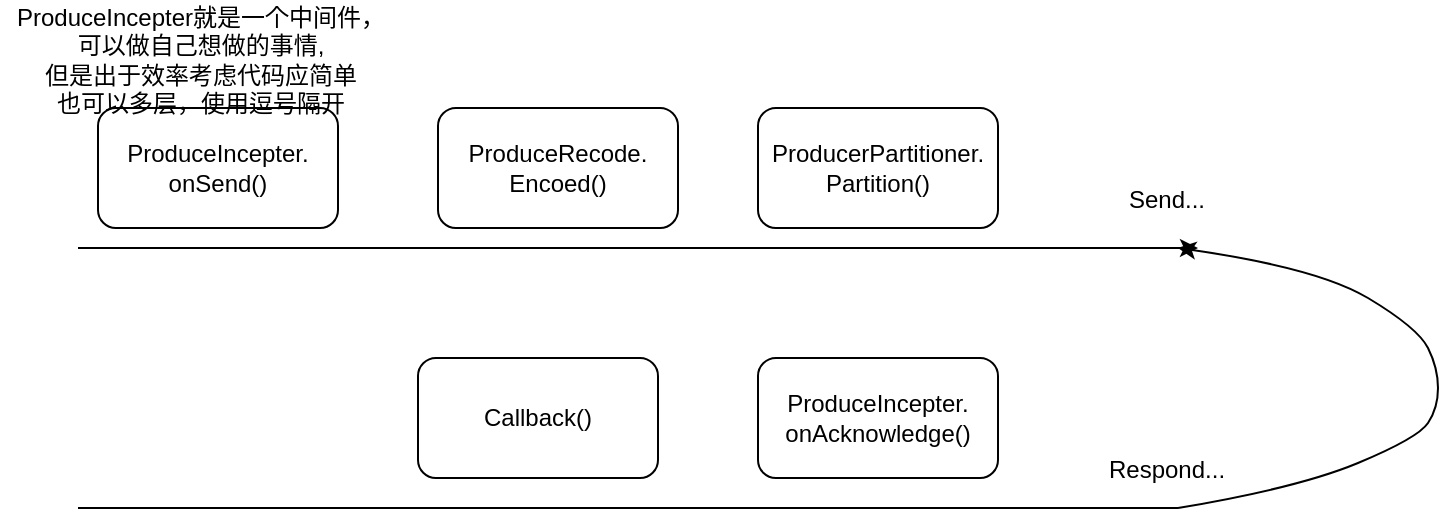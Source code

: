 <mxfile version="12.9.3" type="device"><diagram id="Cs_aNJF_iXx7HudHCJtJ" name="Page-1"><mxGraphModel dx="1229" dy="880" grid="1" gridSize="10" guides="1" tooltips="1" connect="1" arrows="1" fold="1" page="1" pageScale="1" pageWidth="827" pageHeight="1169" math="0" shadow="0"><root><mxCell id="0"/><mxCell id="1" parent="0"/><mxCell id="zt10esWEfDGxzvH3P2vt-2" value="" style="endArrow=classic;html=1;" parent="1" edge="1"><mxGeometry width="50" height="50" relative="1" as="geometry"><mxPoint x="390" y="470" as="sourcePoint"/><mxPoint x="950" y="470" as="targetPoint"/></mxGeometry></mxCell><mxCell id="zt10esWEfDGxzvH3P2vt-3" value="ProduceIncepter.&lt;br&gt;onSend()&lt;br&gt;" style="rounded=1;whiteSpace=wrap;html=1;" parent="1" vertex="1"><mxGeometry x="400" y="400" width="120" height="60" as="geometry"/></mxCell><mxCell id="zt10esWEfDGxzvH3P2vt-4" value="ProduceRecode.&lt;br&gt;Encoed()&lt;br&gt;" style="rounded=1;whiteSpace=wrap;html=1;" parent="1" vertex="1"><mxGeometry x="570" y="400" width="120" height="60" as="geometry"/></mxCell><mxCell id="zt10esWEfDGxzvH3P2vt-6" value="ProducerPartitioner.&lt;br&gt;Partition()" style="rounded=1;whiteSpace=wrap;html=1;" parent="1" vertex="1"><mxGeometry x="730" y="400" width="120" height="60" as="geometry"/></mxCell><mxCell id="zt10esWEfDGxzvH3P2vt-8" value="" style="curved=1;endArrow=classic;html=1;" parent="1" edge="1"><mxGeometry width="50" height="50" relative="1" as="geometry"><mxPoint x="940" y="600" as="sourcePoint"/><mxPoint x="940" y="470" as="targetPoint"/><Array as="points"><mxPoint x="1000" y="590"/><mxPoint x="1060" y="565"/><mxPoint x="1070" y="550"/><mxPoint x="1070" y="530"/><mxPoint x="1060" y="510"/><mxPoint x="1010" y="480"/></Array></mxGeometry></mxCell><mxCell id="zt10esWEfDGxzvH3P2vt-9" value="" style="endArrow=none;html=1;" parent="1" edge="1"><mxGeometry width="50" height="50" relative="1" as="geometry"><mxPoint x="390" y="600" as="sourcePoint"/><mxPoint x="940" y="600" as="targetPoint"/><Array as="points"><mxPoint x="660" y="600"/></Array></mxGeometry></mxCell><mxCell id="zt10esWEfDGxzvH3P2vt-10" value="&lt;span style=&quot;white-space: normal&quot;&gt;ProduceIncepter.&lt;/span&gt;&lt;br style=&quot;white-space: normal&quot;&gt;&lt;span style=&quot;white-space: normal&quot;&gt;onAcknowledge()&lt;/span&gt;" style="rounded=1;whiteSpace=wrap;html=1;" parent="1" vertex="1"><mxGeometry x="730" y="525" width="120" height="60" as="geometry"/></mxCell><mxCell id="zt10esWEfDGxzvH3P2vt-11" value="Callback()" style="rounded=1;whiteSpace=wrap;html=1;" parent="1" vertex="1"><mxGeometry x="560" y="525" width="120" height="60" as="geometry"/></mxCell><mxCell id="zt10esWEfDGxzvH3P2vt-12" value="Send..." style="text;html=1;align=center;verticalAlign=middle;resizable=0;points=[];autosize=1;" parent="1" vertex="1"><mxGeometry x="909" y="436" width="50" height="20" as="geometry"/></mxCell><mxCell id="zt10esWEfDGxzvH3P2vt-16" value="Respond..." style="text;html=1;align=center;verticalAlign=middle;resizable=0;points=[];autosize=1;" parent="1" vertex="1"><mxGeometry x="899" y="571" width="70" height="20" as="geometry"/></mxCell><mxCell id="zt10esWEfDGxzvH3P2vt-17" value="ProduceIncepter就是一个中间件，&lt;br&gt;可以做自己想做的事情,&lt;br&gt;但是出于效率考虑代码应简单&lt;br&gt;也可以多层，使用逗号隔开" style="text;html=1;align=center;verticalAlign=middle;resizable=0;points=[];autosize=1;" parent="1" vertex="1"><mxGeometry x="351" y="346" width="200" height="60" as="geometry"/></mxCell></root></mxGraphModel></diagram></mxfile>
